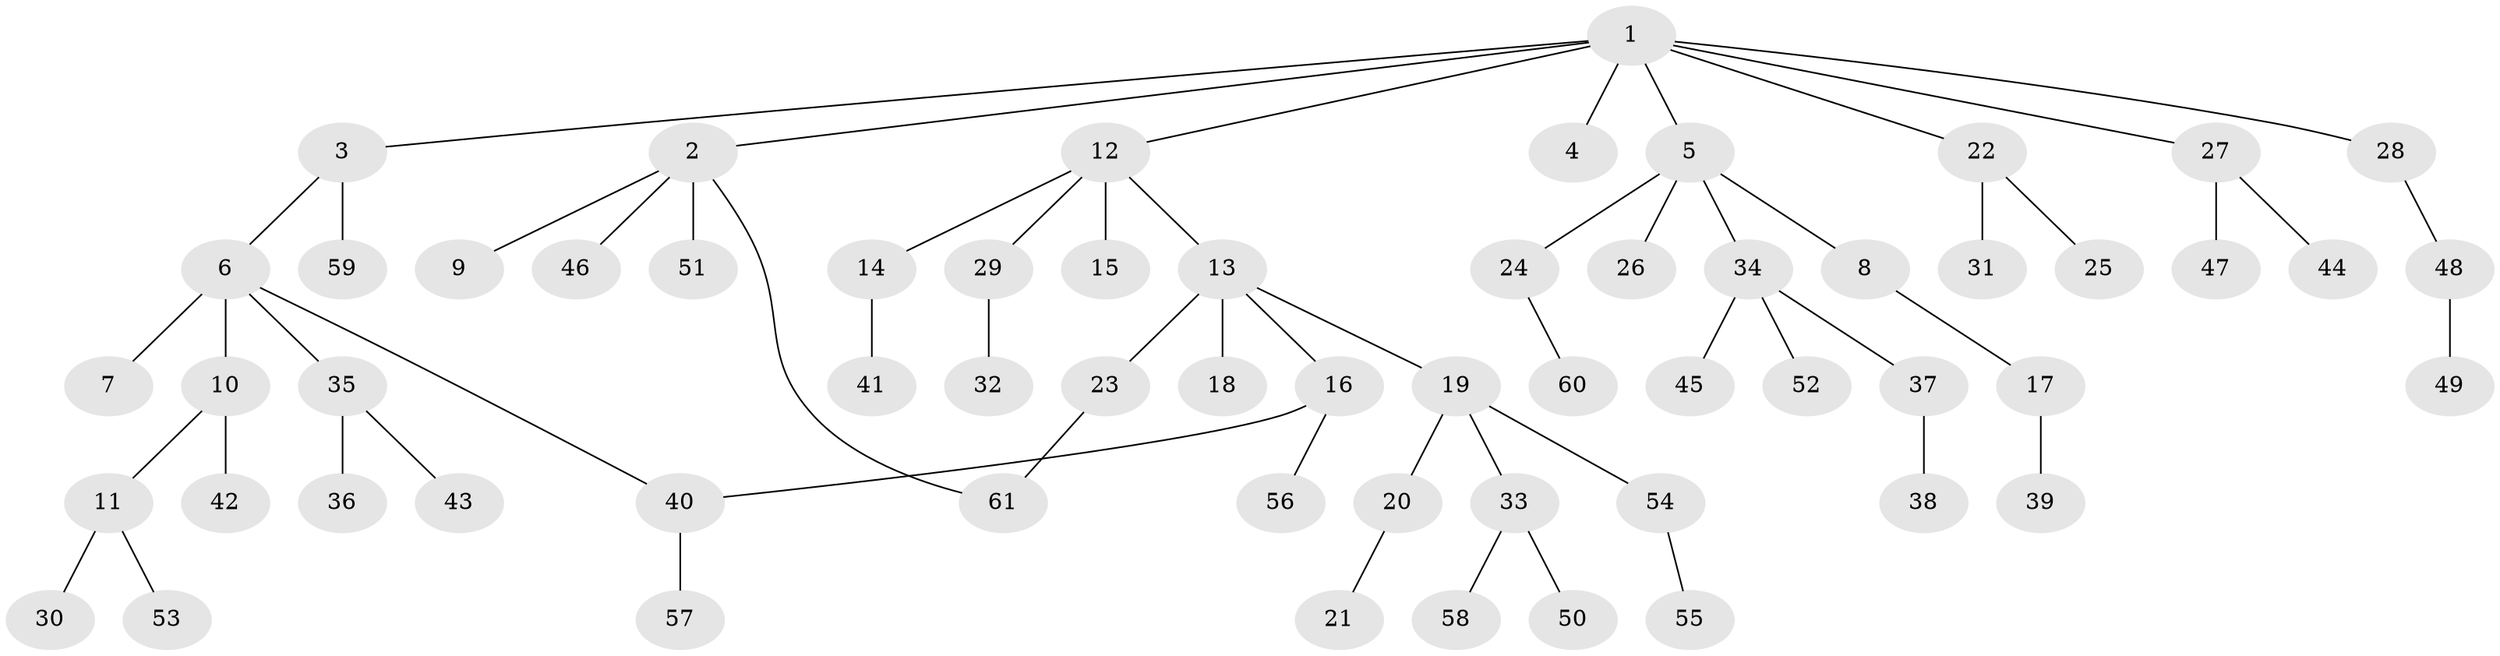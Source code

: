 // Generated by graph-tools (version 1.1) at 2025/49/03/09/25 03:49:18]
// undirected, 61 vertices, 62 edges
graph export_dot {
graph [start="1"]
  node [color=gray90,style=filled];
  1;
  2;
  3;
  4;
  5;
  6;
  7;
  8;
  9;
  10;
  11;
  12;
  13;
  14;
  15;
  16;
  17;
  18;
  19;
  20;
  21;
  22;
  23;
  24;
  25;
  26;
  27;
  28;
  29;
  30;
  31;
  32;
  33;
  34;
  35;
  36;
  37;
  38;
  39;
  40;
  41;
  42;
  43;
  44;
  45;
  46;
  47;
  48;
  49;
  50;
  51;
  52;
  53;
  54;
  55;
  56;
  57;
  58;
  59;
  60;
  61;
  1 -- 2;
  1 -- 3;
  1 -- 4;
  1 -- 5;
  1 -- 12;
  1 -- 22;
  1 -- 27;
  1 -- 28;
  2 -- 9;
  2 -- 46;
  2 -- 51;
  2 -- 61;
  3 -- 6;
  3 -- 59;
  5 -- 8;
  5 -- 24;
  5 -- 26;
  5 -- 34;
  6 -- 7;
  6 -- 10;
  6 -- 35;
  6 -- 40;
  8 -- 17;
  10 -- 11;
  10 -- 42;
  11 -- 30;
  11 -- 53;
  12 -- 13;
  12 -- 14;
  12 -- 15;
  12 -- 29;
  13 -- 16;
  13 -- 18;
  13 -- 19;
  13 -- 23;
  14 -- 41;
  16 -- 40;
  16 -- 56;
  17 -- 39;
  19 -- 20;
  19 -- 33;
  19 -- 54;
  20 -- 21;
  22 -- 25;
  22 -- 31;
  23 -- 61;
  24 -- 60;
  27 -- 44;
  27 -- 47;
  28 -- 48;
  29 -- 32;
  33 -- 50;
  33 -- 58;
  34 -- 37;
  34 -- 45;
  34 -- 52;
  35 -- 36;
  35 -- 43;
  37 -- 38;
  40 -- 57;
  48 -- 49;
  54 -- 55;
}
